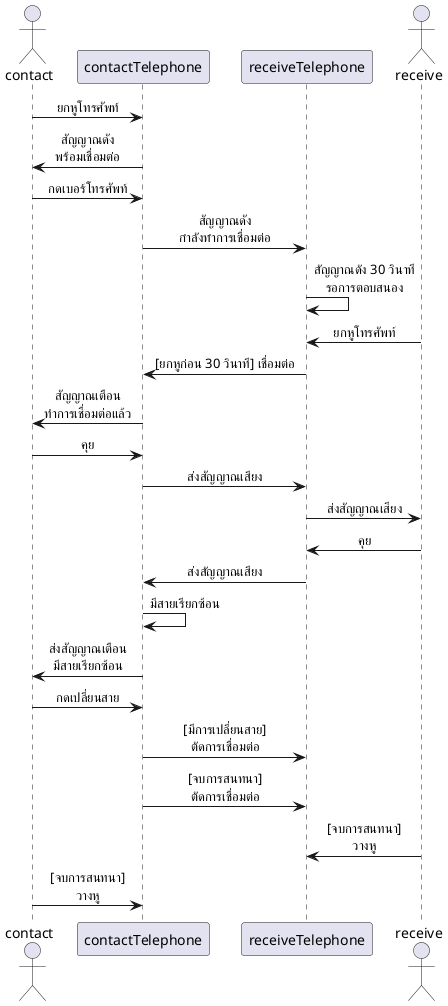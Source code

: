 @startuml seqTelephone
skinparam SequenceMessageAlignment center
actor contact
participant contactTelephone
participant receiveTelephone
actor receive

contact->contactTelephone: ยกหูโทรศัพท์
contactTelephone->contact: สัญญาณดัง\nพร้อมเชื่อมต่อ
contact->contactTelephone: กดเบอร์โทรศัพท์
contactTelephone->receiveTelephone: สัญญาณดัง\nกำลังทำการเชื่อมต่อ
receiveTelephone->receiveTelephone: สัญญาณดัง 30 วินาที\nรอการตอบสนอง
receive->receiveTelephone: ยกหูโทรศัพท์
receiveTelephone->contactTelephone: [ยกหูก่อน 30 วินาที] เชื่อมต่อ
contactTelephone->contact: สัญญาณเตือน\nทำการเชื่อมต่อแล้ว
contact->contactTelephone: คุย
contactTelephone->receiveTelephone: ส่งสัญญาณเสียง
receiveTelephone->receive: ส่งสัญญาณเสียง
receive->receiveTelephone: คุย
receiveTelephone->contactTelephone: ส่งสัญญาณเสียง
contactTelephone->contactTelephone: มีสายเรียกซ้อน
contactTelephone->contact: ส่งสัญญาณเตือน\nมีสายเรียกซ้อน
contact->contactTelephone: กดเปลี่ยนสาย
contactTelephone->receiveTelephone: [มีการเปลี่ยนสาย]\nตัดการเชื่อมต่อ
contactTelephone->receiveTelephone: [จบการสนทนา]\nตัดการเชื่อมต่อ
receive->receiveTelephone: [จบการสนทนา]\nวางหู
contact->contactTelephone: [จบการสนทนา]\nวางหู
@enduml